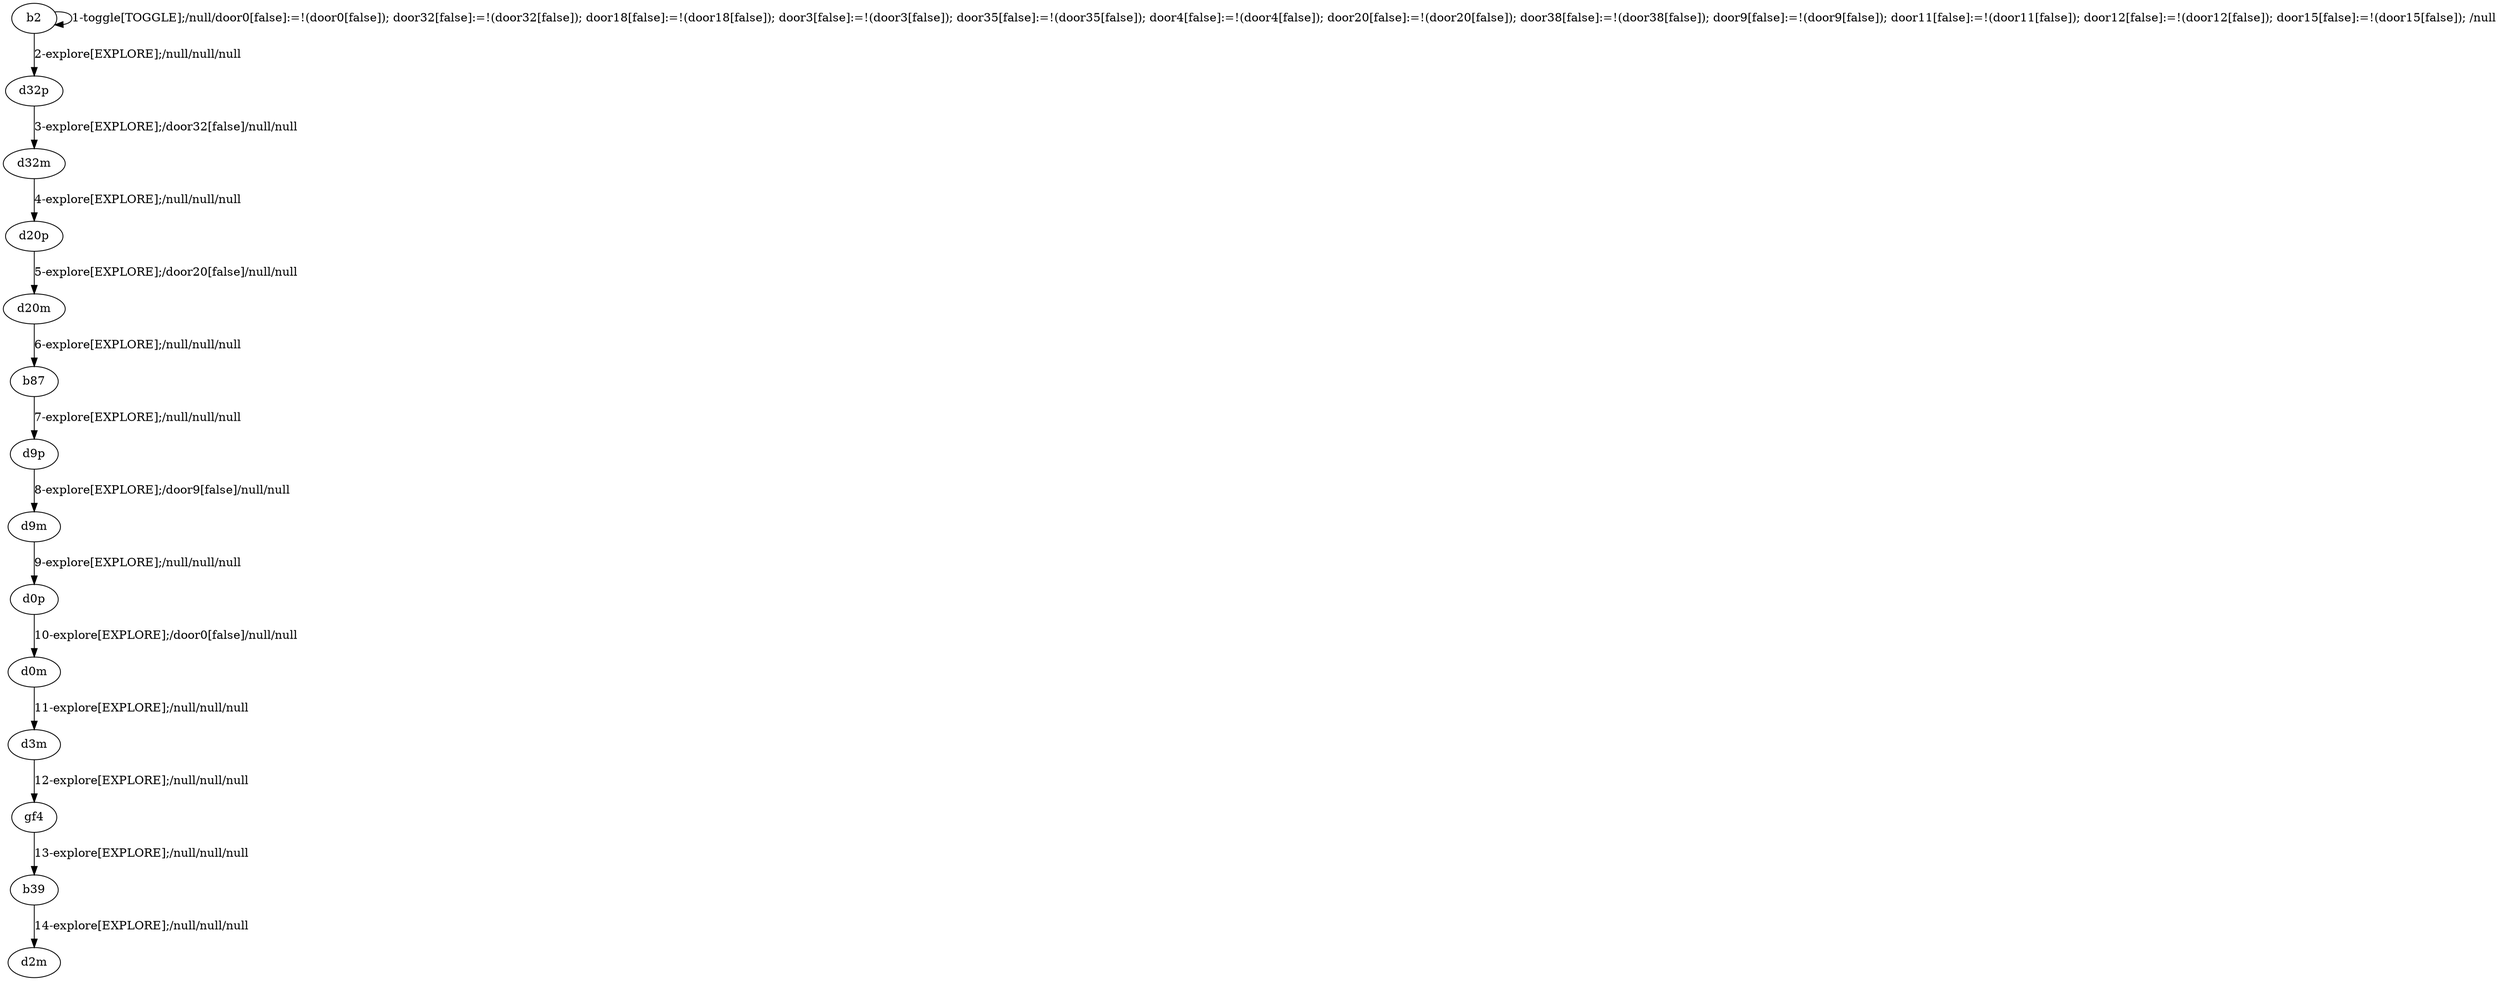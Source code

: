 # Total number of goals covered by this test: 2
# gf4 --> b39
# b39 --> d2m

digraph g {
"b2" -> "b2" [label = "1-toggle[TOGGLE];/null/door0[false]:=!(door0[false]); door32[false]:=!(door32[false]); door18[false]:=!(door18[false]); door3[false]:=!(door3[false]); door35[false]:=!(door35[false]); door4[false]:=!(door4[false]); door20[false]:=!(door20[false]); door38[false]:=!(door38[false]); door9[false]:=!(door9[false]); door11[false]:=!(door11[false]); door12[false]:=!(door12[false]); door15[false]:=!(door15[false]); /null"];
"b2" -> "d32p" [label = "2-explore[EXPLORE];/null/null/null"];
"d32p" -> "d32m" [label = "3-explore[EXPLORE];/door32[false]/null/null"];
"d32m" -> "d20p" [label = "4-explore[EXPLORE];/null/null/null"];
"d20p" -> "d20m" [label = "5-explore[EXPLORE];/door20[false]/null/null"];
"d20m" -> "b87" [label = "6-explore[EXPLORE];/null/null/null"];
"b87" -> "d9p" [label = "7-explore[EXPLORE];/null/null/null"];
"d9p" -> "d9m" [label = "8-explore[EXPLORE];/door9[false]/null/null"];
"d9m" -> "d0p" [label = "9-explore[EXPLORE];/null/null/null"];
"d0p" -> "d0m" [label = "10-explore[EXPLORE];/door0[false]/null/null"];
"d0m" -> "d3m" [label = "11-explore[EXPLORE];/null/null/null"];
"d3m" -> "gf4" [label = "12-explore[EXPLORE];/null/null/null"];
"gf4" -> "b39" [label = "13-explore[EXPLORE];/null/null/null"];
"b39" -> "d2m" [label = "14-explore[EXPLORE];/null/null/null"];
}